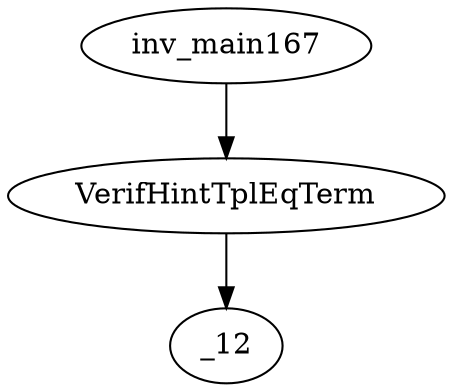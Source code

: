 digraph dag {
0 [label="inv_main167"];
1 [label="VerifHintTplEqTerm"];
2 [label="_12"];
0->1
1 -> 2
}
